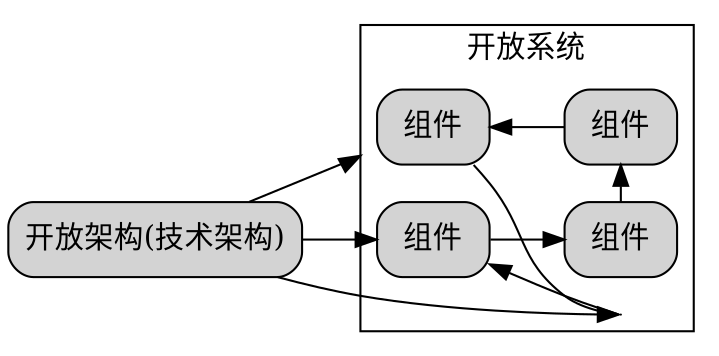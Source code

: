 digraph G {
  graph [rankdir=LR,compound=true];
  node [shape=box, style="rounded,filled"];
  
  subgraph cluster_system1{
    label="开放系统"
    node1[label="组件"]
    node2[label="组件"] 
    node3[label="组件"]
    node4[label="组件"]
    
    // 创建不可见节点
    invis_node [shape=point, width=0, height=0, label=""]
    
    // 重新连接节点，在node1和node2之间插入不可见节点
    node1 -> node2
    node2 -> node3
    node3 -> node4
    node4 -> invis_node [dir=none]  // dir=none 表示没有箭头node1
    invis_node->node1
    
    {rank=same;node1;node4}
    {rank=same;node2;node3}
  }
TA[label="开放架构(技术架构)"]
TA->node1
TA->invis_node
TA->node4[lhead="cluster_system1"]
  
  // 示例：如何连接到隐藏节点
  // external_node -> invis_node
}
/*
digraph G {
  graph [rankdir=LR,compound=true];
  node [shape=box, style="rounded,filled"];
subgraph cluster_MOSA_benefits{
	label="系统"
	node1[label="组件"]
	node2[label="组件"]
	node3[label="组件"]
	node4[label="组件"]
	node1 -> node2
	node2->node3
	node3 ->node4
	node4 -> node1
	{rank=same;node1;node4}
	{rank=same;node2;node3}
}
TA[label="开放架构(技术架构)"]
}*/
